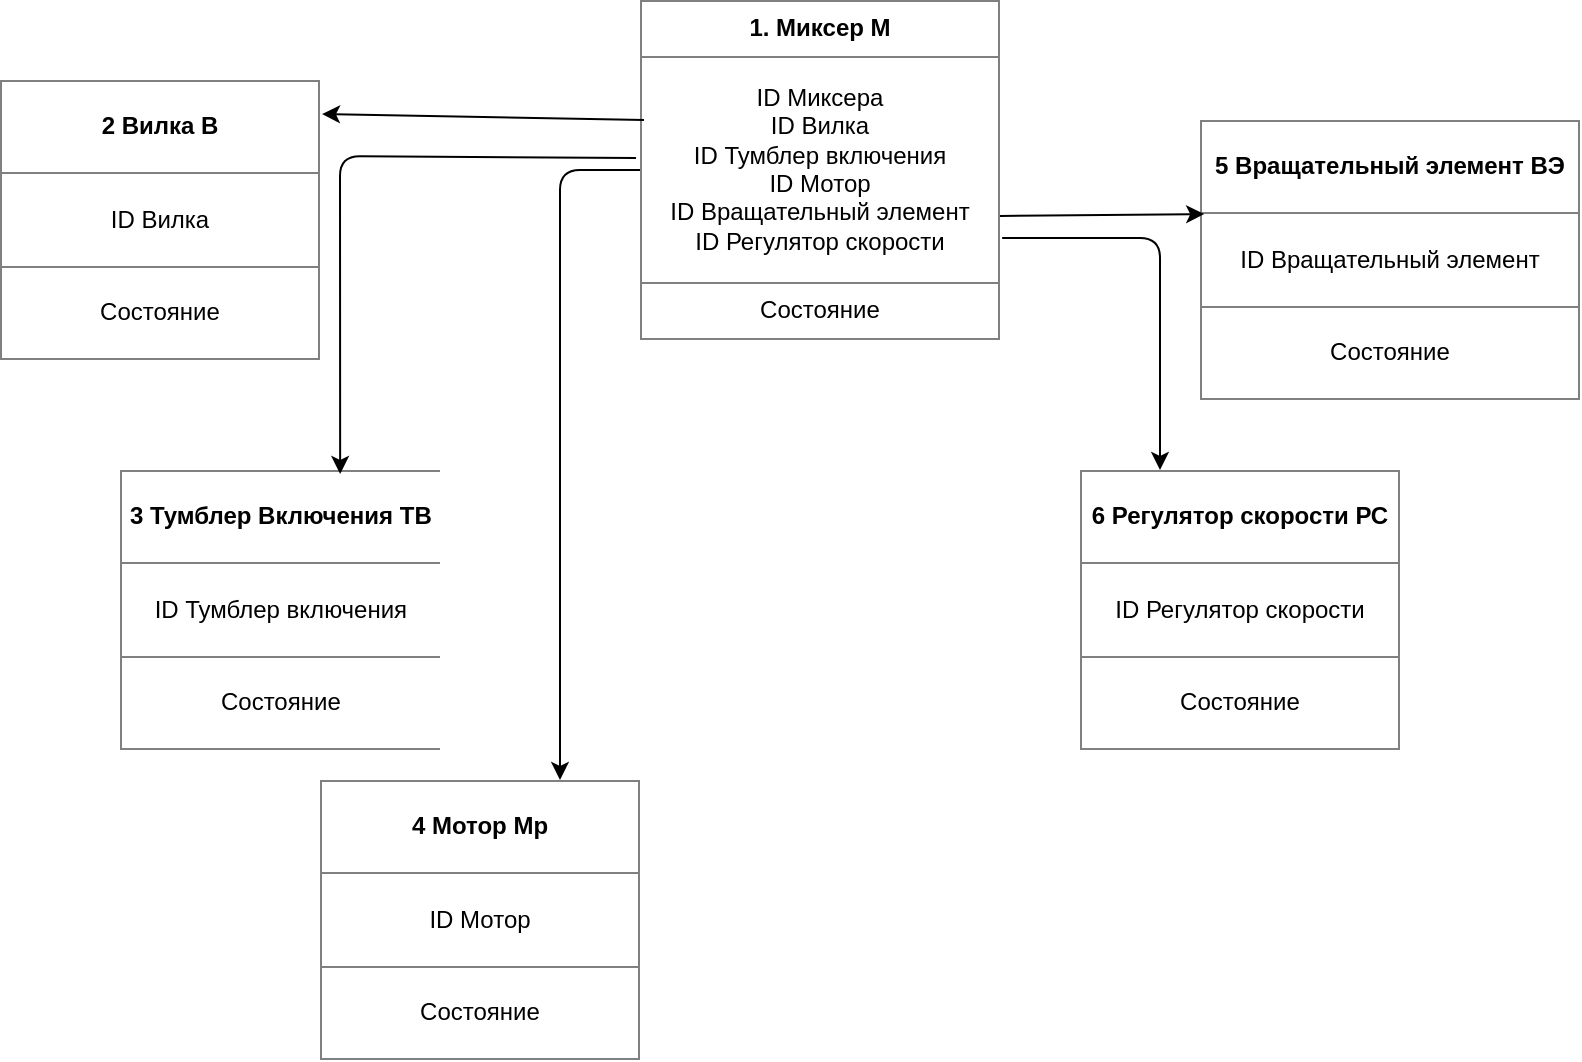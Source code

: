 <mxfile version="13.2.4" type="device"><diagram id="eJqZC86hmOYPKkmPC8nw" name="Page-1"><mxGraphModel dx="1142" dy="734" grid="1" gridSize="10" guides="1" tooltips="1" connect="1" arrows="1" fold="1" page="1" pageScale="1" pageWidth="827" pageHeight="1169" math="0" shadow="0"><root><mxCell id="0"/><mxCell id="1" parent="0"/><mxCell id="Zl7O1Cx7lUDaZVCdtA_G-2" value="&lt;table border=&quot;1&quot; width=&quot;100%&quot; cellpadding=&quot;4&quot; style=&quot;width: 100% ; height: 100% ; border-collapse: collapse&quot;&gt;&lt;tbody&gt;&lt;tr&gt;&lt;th align=&quot;center&quot;&gt;&lt;b&gt;1. Миксер М&lt;/b&gt;&lt;/th&gt;&lt;/tr&gt;&lt;tr&gt;&lt;td align=&quot;center&quot;&gt;ID Миксера&lt;br&gt;ID Вилка&lt;br&gt;ID Тумблер включения&lt;br&gt;ID Мотор&lt;br&gt;ID Вращательный элемент&lt;br&gt;ID Регулятор скорости&lt;br&gt;&lt;/td&gt;&lt;/tr&gt;&lt;tr&gt;&lt;td align=&quot;center&quot;&gt;Состояние&lt;br&gt;&lt;/td&gt;&lt;/tr&gt;&lt;/tbody&gt;&lt;/table&gt;" style="text;html=1;strokeColor=none;fillColor=none;overflow=fill;" vertex="1" parent="1"><mxGeometry x="330" y="210" width="180" height="170" as="geometry"/></mxCell><mxCell id="Zl7O1Cx7lUDaZVCdtA_G-4" value="&lt;table border=&quot;1&quot; width=&quot;100%&quot; cellpadding=&quot;4&quot; style=&quot;width: 100% ; height: 100% ; border-collapse: collapse&quot;&gt;&lt;tbody&gt;&lt;tr&gt;&lt;th align=&quot;center&quot;&gt;2 Вилка В&lt;/th&gt;&lt;/tr&gt;&lt;tr&gt;&lt;td align=&quot;center&quot;&gt;ID Вилка&lt;/td&gt;&lt;/tr&gt;&lt;tr&gt;&lt;td align=&quot;center&quot;&gt;Состояние&lt;br&gt;&lt;/td&gt;&lt;/tr&gt;&lt;/tbody&gt;&lt;/table&gt;" style="text;html=1;strokeColor=none;fillColor=none;overflow=fill;" vertex="1" parent="1"><mxGeometry x="10" y="250" width="160" height="140" as="geometry"/></mxCell><mxCell id="Zl7O1Cx7lUDaZVCdtA_G-5" value="&lt;table border=&quot;1&quot; width=&quot;100%&quot; cellpadding=&quot;4&quot; style=&quot;width: 100% ; height: 100% ; border-collapse: collapse&quot;&gt;&lt;tbody&gt;&lt;tr&gt;&lt;th align=&quot;center&quot;&gt;&lt;b&gt;3 Тумблер Включения ТВ&lt;/b&gt;&lt;/th&gt;&lt;/tr&gt;&lt;tr&gt;&lt;td align=&quot;center&quot;&gt;ID Тумблер включения&lt;/td&gt;&lt;/tr&gt;&lt;tr&gt;&lt;td align=&quot;center&quot;&gt;Состояние&lt;/td&gt;&lt;/tr&gt;&lt;/tbody&gt;&lt;/table&gt;" style="text;html=1;strokeColor=none;fillColor=none;overflow=fill;" vertex="1" parent="1"><mxGeometry x="70" y="445" width="160" height="140" as="geometry"/></mxCell><mxCell id="Zl7O1Cx7lUDaZVCdtA_G-6" value="&lt;table border=&quot;1&quot; width=&quot;100%&quot; cellpadding=&quot;4&quot; style=&quot;width: 100% ; height: 100% ; border-collapse: collapse&quot;&gt;&lt;tbody&gt;&lt;tr&gt;&lt;th align=&quot;center&quot;&gt;&lt;b&gt;4 Мотор Мр&lt;/b&gt;&lt;/th&gt;&lt;/tr&gt;&lt;tr&gt;&lt;td align=&quot;center&quot;&gt;ID Мотор&lt;/td&gt;&lt;/tr&gt;&lt;tr&gt;&lt;td align=&quot;center&quot;&gt;Состояние&lt;/td&gt;&lt;/tr&gt;&lt;/tbody&gt;&lt;/table&gt;" style="text;html=1;strokeColor=none;fillColor=none;overflow=fill;" vertex="1" parent="1"><mxGeometry x="170" y="600" width="160" height="140" as="geometry"/></mxCell><mxCell id="Zl7O1Cx7lUDaZVCdtA_G-7" value="&lt;table border=&quot;1&quot; width=&quot;100%&quot; cellpadding=&quot;4&quot; style=&quot;width: 100% ; height: 100% ; border-collapse: collapse&quot;&gt;&lt;tbody&gt;&lt;tr&gt;&lt;th align=&quot;center&quot;&gt;5 Вращательный элемент ВЭ&lt;/th&gt;&lt;/tr&gt;&lt;tr&gt;&lt;td align=&quot;center&quot;&gt;ID Вращательный элемент&lt;/td&gt;&lt;/tr&gt;&lt;tr&gt;&lt;td align=&quot;center&quot;&gt;Состояние&lt;/td&gt;&lt;/tr&gt;&lt;/tbody&gt;&lt;/table&gt;" style="text;html=1;strokeColor=none;fillColor=none;overflow=fill;" vertex="1" parent="1"><mxGeometry x="610" y="270" width="190" height="140" as="geometry"/></mxCell><mxCell id="Zl7O1Cx7lUDaZVCdtA_G-9" value="&lt;table border=&quot;1&quot; width=&quot;100%&quot; cellpadding=&quot;4&quot; style=&quot;width: 100% ; height: 100% ; border-collapse: collapse&quot;&gt;&lt;tbody&gt;&lt;tr&gt;&lt;th align=&quot;center&quot;&gt;&lt;b&gt;6 Регулятор скорости РС&lt;/b&gt;&lt;/th&gt;&lt;/tr&gt;&lt;tr&gt;&lt;td align=&quot;center&quot;&gt;ID Регулятор скорости&lt;/td&gt;&lt;/tr&gt;&lt;tr&gt;&lt;td align=&quot;center&quot;&gt;Состояние&lt;/td&gt;&lt;/tr&gt;&lt;/tbody&gt;&lt;/table&gt;" style="text;html=1;strokeColor=none;fillColor=none;overflow=fill;" vertex="1" parent="1"><mxGeometry x="550" y="445" width="160" height="140" as="geometry"/></mxCell><mxCell id="Zl7O1Cx7lUDaZVCdtA_G-16" value="" style="endArrow=classic;html=1;exitX=1.006;exitY=0.7;exitDx=0;exitDy=0;exitPerimeter=0;entryX=0.25;entryY=0;entryDx=0;entryDy=0;" edge="1" parent="1" source="Zl7O1Cx7lUDaZVCdtA_G-2" target="Zl7O1Cx7lUDaZVCdtA_G-9"><mxGeometry width="50" height="50" relative="1" as="geometry"><mxPoint x="210" y="330" as="sourcePoint"/><mxPoint x="260" y="280" as="targetPoint"/><Array as="points"><mxPoint x="590" y="329"/></Array></mxGeometry></mxCell><mxCell id="Zl7O1Cx7lUDaZVCdtA_G-17" value="" style="endArrow=classic;html=1;entryX=0.011;entryY=0.336;entryDx=0;entryDy=0;entryPerimeter=0;exitX=1;exitY=0.635;exitDx=0;exitDy=0;exitPerimeter=0;" edge="1" parent="1" source="Zl7O1Cx7lUDaZVCdtA_G-2" target="Zl7O1Cx7lUDaZVCdtA_G-7"><mxGeometry width="50" height="50" relative="1" as="geometry"><mxPoint x="220" y="340" as="sourcePoint"/><mxPoint x="270" y="290" as="targetPoint"/></mxGeometry></mxCell><mxCell id="Zl7O1Cx7lUDaZVCdtA_G-18" value="" style="endArrow=classic;html=1;exitX=0;exitY=0.5;exitDx=0;exitDy=0;entryX=0.75;entryY=0;entryDx=0;entryDy=0;" edge="1" parent="1" source="Zl7O1Cx7lUDaZVCdtA_G-2" target="Zl7O1Cx7lUDaZVCdtA_G-6"><mxGeometry width="50" height="50" relative="1" as="geometry"><mxPoint x="230" y="350" as="sourcePoint"/><mxPoint x="280" y="300" as="targetPoint"/><Array as="points"><mxPoint x="290" y="295"/></Array></mxGeometry></mxCell><mxCell id="Zl7O1Cx7lUDaZVCdtA_G-19" value="" style="endArrow=classic;html=1;entryX=0.688;entryY=0.014;entryDx=0;entryDy=0;entryPerimeter=0;exitX=-0.011;exitY=0.465;exitDx=0;exitDy=0;exitPerimeter=0;" edge="1" parent="1" source="Zl7O1Cx7lUDaZVCdtA_G-2" target="Zl7O1Cx7lUDaZVCdtA_G-5"><mxGeometry width="50" height="50" relative="1" as="geometry"><mxPoint x="329" y="288" as="sourcePoint"/><mxPoint x="180" y="440" as="targetPoint"/><Array as="points"><mxPoint x="180" y="288"/></Array></mxGeometry></mxCell><mxCell id="Zl7O1Cx7lUDaZVCdtA_G-20" value="" style="endArrow=classic;html=1;" edge="1" parent="1"><mxGeometry width="50" height="50" relative="1" as="geometry"><mxPoint x="332" y="270" as="sourcePoint"/><mxPoint x="171" y="267" as="targetPoint"/></mxGeometry></mxCell></root></mxGraphModel></diagram></mxfile>